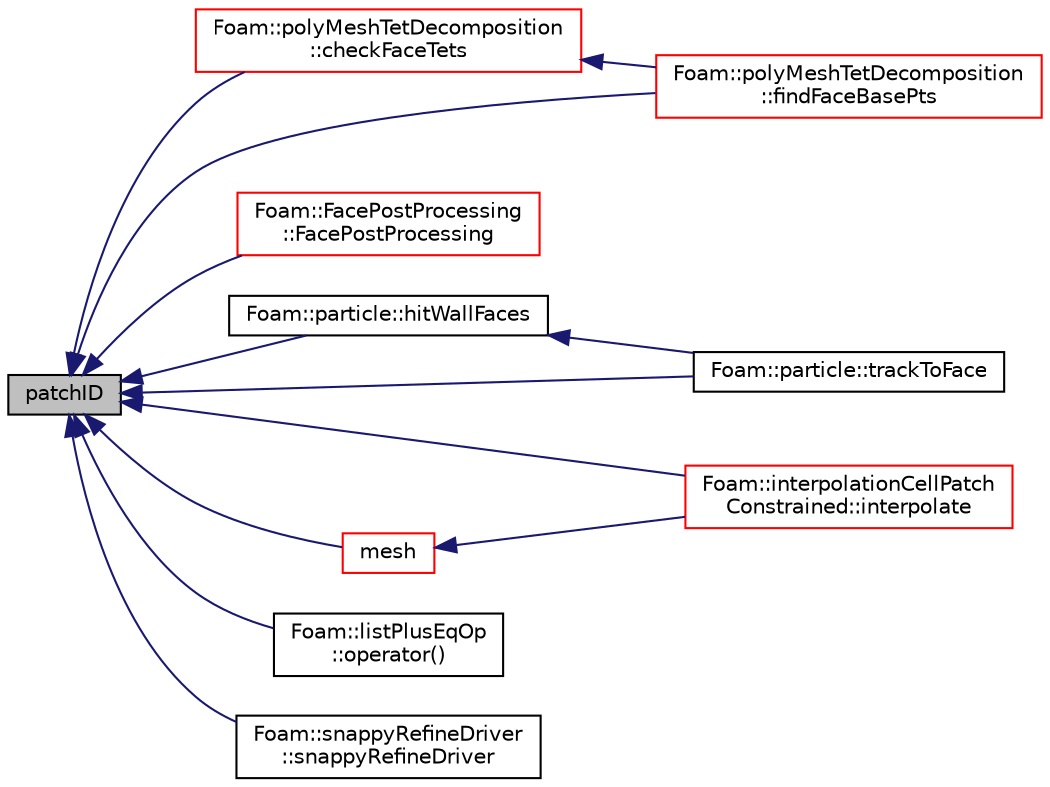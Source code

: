 digraph "patchID"
{
  bgcolor="transparent";
  edge [fontname="Helvetica",fontsize="10",labelfontname="Helvetica",labelfontsize="10"];
  node [fontname="Helvetica",fontsize="10",shape=record];
  rankdir="LR";
  Node3794 [label="patchID",height=0.2,width=0.4,color="black", fillcolor="grey75", style="filled", fontcolor="black"];
  Node3794 -> Node3795 [dir="back",color="midnightblue",fontsize="10",style="solid",fontname="Helvetica"];
  Node3795 [label="Foam::polyMeshTetDecomposition\l::checkFaceTets",height=0.2,width=0.4,color="red",URL="$a28573.html#a5041ce71d4d19419b583f1266325b8f0",tooltip="Check face-decomposition tet volume. "];
  Node3795 -> Node3797 [dir="back",color="midnightblue",fontsize="10",style="solid",fontname="Helvetica"];
  Node3797 [label="Foam::polyMeshTetDecomposition\l::findFaceBasePts",height=0.2,width=0.4,color="red",URL="$a28573.html#a3336759b0c761efa929d4adf95831754",tooltip="Find a suitable base point for each face for decomposition. "];
  Node3794 -> Node3998 [dir="back",color="midnightblue",fontsize="10",style="solid",fontname="Helvetica"];
  Node3998 [label="Foam::FacePostProcessing\l::FacePostProcessing",height=0.2,width=0.4,color="red",URL="$a25105.html#ada8bf2fb634a22e3abfd39a829f2f8c1",tooltip="Construct from dictionary. "];
  Node3794 -> Node3797 [dir="back",color="midnightblue",fontsize="10",style="solid",fontname="Helvetica"];
  Node3794 -> Node3965 [dir="back",color="midnightblue",fontsize="10",style="solid",fontname="Helvetica"];
  Node3965 [label="Foam::particle::hitWallFaces",height=0.2,width=0.4,color="black",URL="$a24721.html#abf78981c0a99e9f135ebc37efcfd1544"];
  Node3965 -> Node3808 [dir="back",color="midnightblue",fontsize="10",style="solid",fontname="Helvetica"];
  Node3808 [label="Foam::particle::trackToFace",height=0.2,width=0.4,color="black",URL="$a24721.html#a843767f232f5b61884dcd757558591e0"];
  Node3794 -> Node4000 [dir="back",color="midnightblue",fontsize="10",style="solid",fontname="Helvetica"];
  Node4000 [label="Foam::interpolationCellPatch\lConstrained::interpolate",height=0.2,width=0.4,color="red",URL="$a23745.html#ae22f528678167f33dd0dd7ad66b74387",tooltip="Interpolate field to the given point in the given cell. "];
  Node3794 -> Node4002 [dir="back",color="midnightblue",fontsize="10",style="solid",fontname="Helvetica"];
  Node4002 [label="mesh",height=0.2,width=0.4,color="red",URL="$a28557.html#ae78c91f8ff731c07ccc4351d9fe861ba",tooltip="Return the mesh reference. "];
  Node4002 -> Node4000 [dir="back",color="midnightblue",fontsize="10",style="solid",fontname="Helvetica"];
  Node3794 -> Node4056 [dir="back",color="midnightblue",fontsize="10",style="solid",fontname="Helvetica"];
  Node4056 [label="Foam::listPlusEqOp\l::operator()",height=0.2,width=0.4,color="black",URL="$a25925.html#a2bca5855a51bffee2f0fe2aacc4aba10"];
  Node3794 -> Node3819 [dir="back",color="midnightblue",fontsize="10",style="solid",fontname="Helvetica"];
  Node3819 [label="Foam::snappyRefineDriver\l::snappyRefineDriver",height=0.2,width=0.4,color="black",URL="$a25917.html#a5675da79b1a5d194aa113611d3b9e024",tooltip="Construct from components. "];
  Node3794 -> Node3808 [dir="back",color="midnightblue",fontsize="10",style="solid",fontname="Helvetica"];
}
